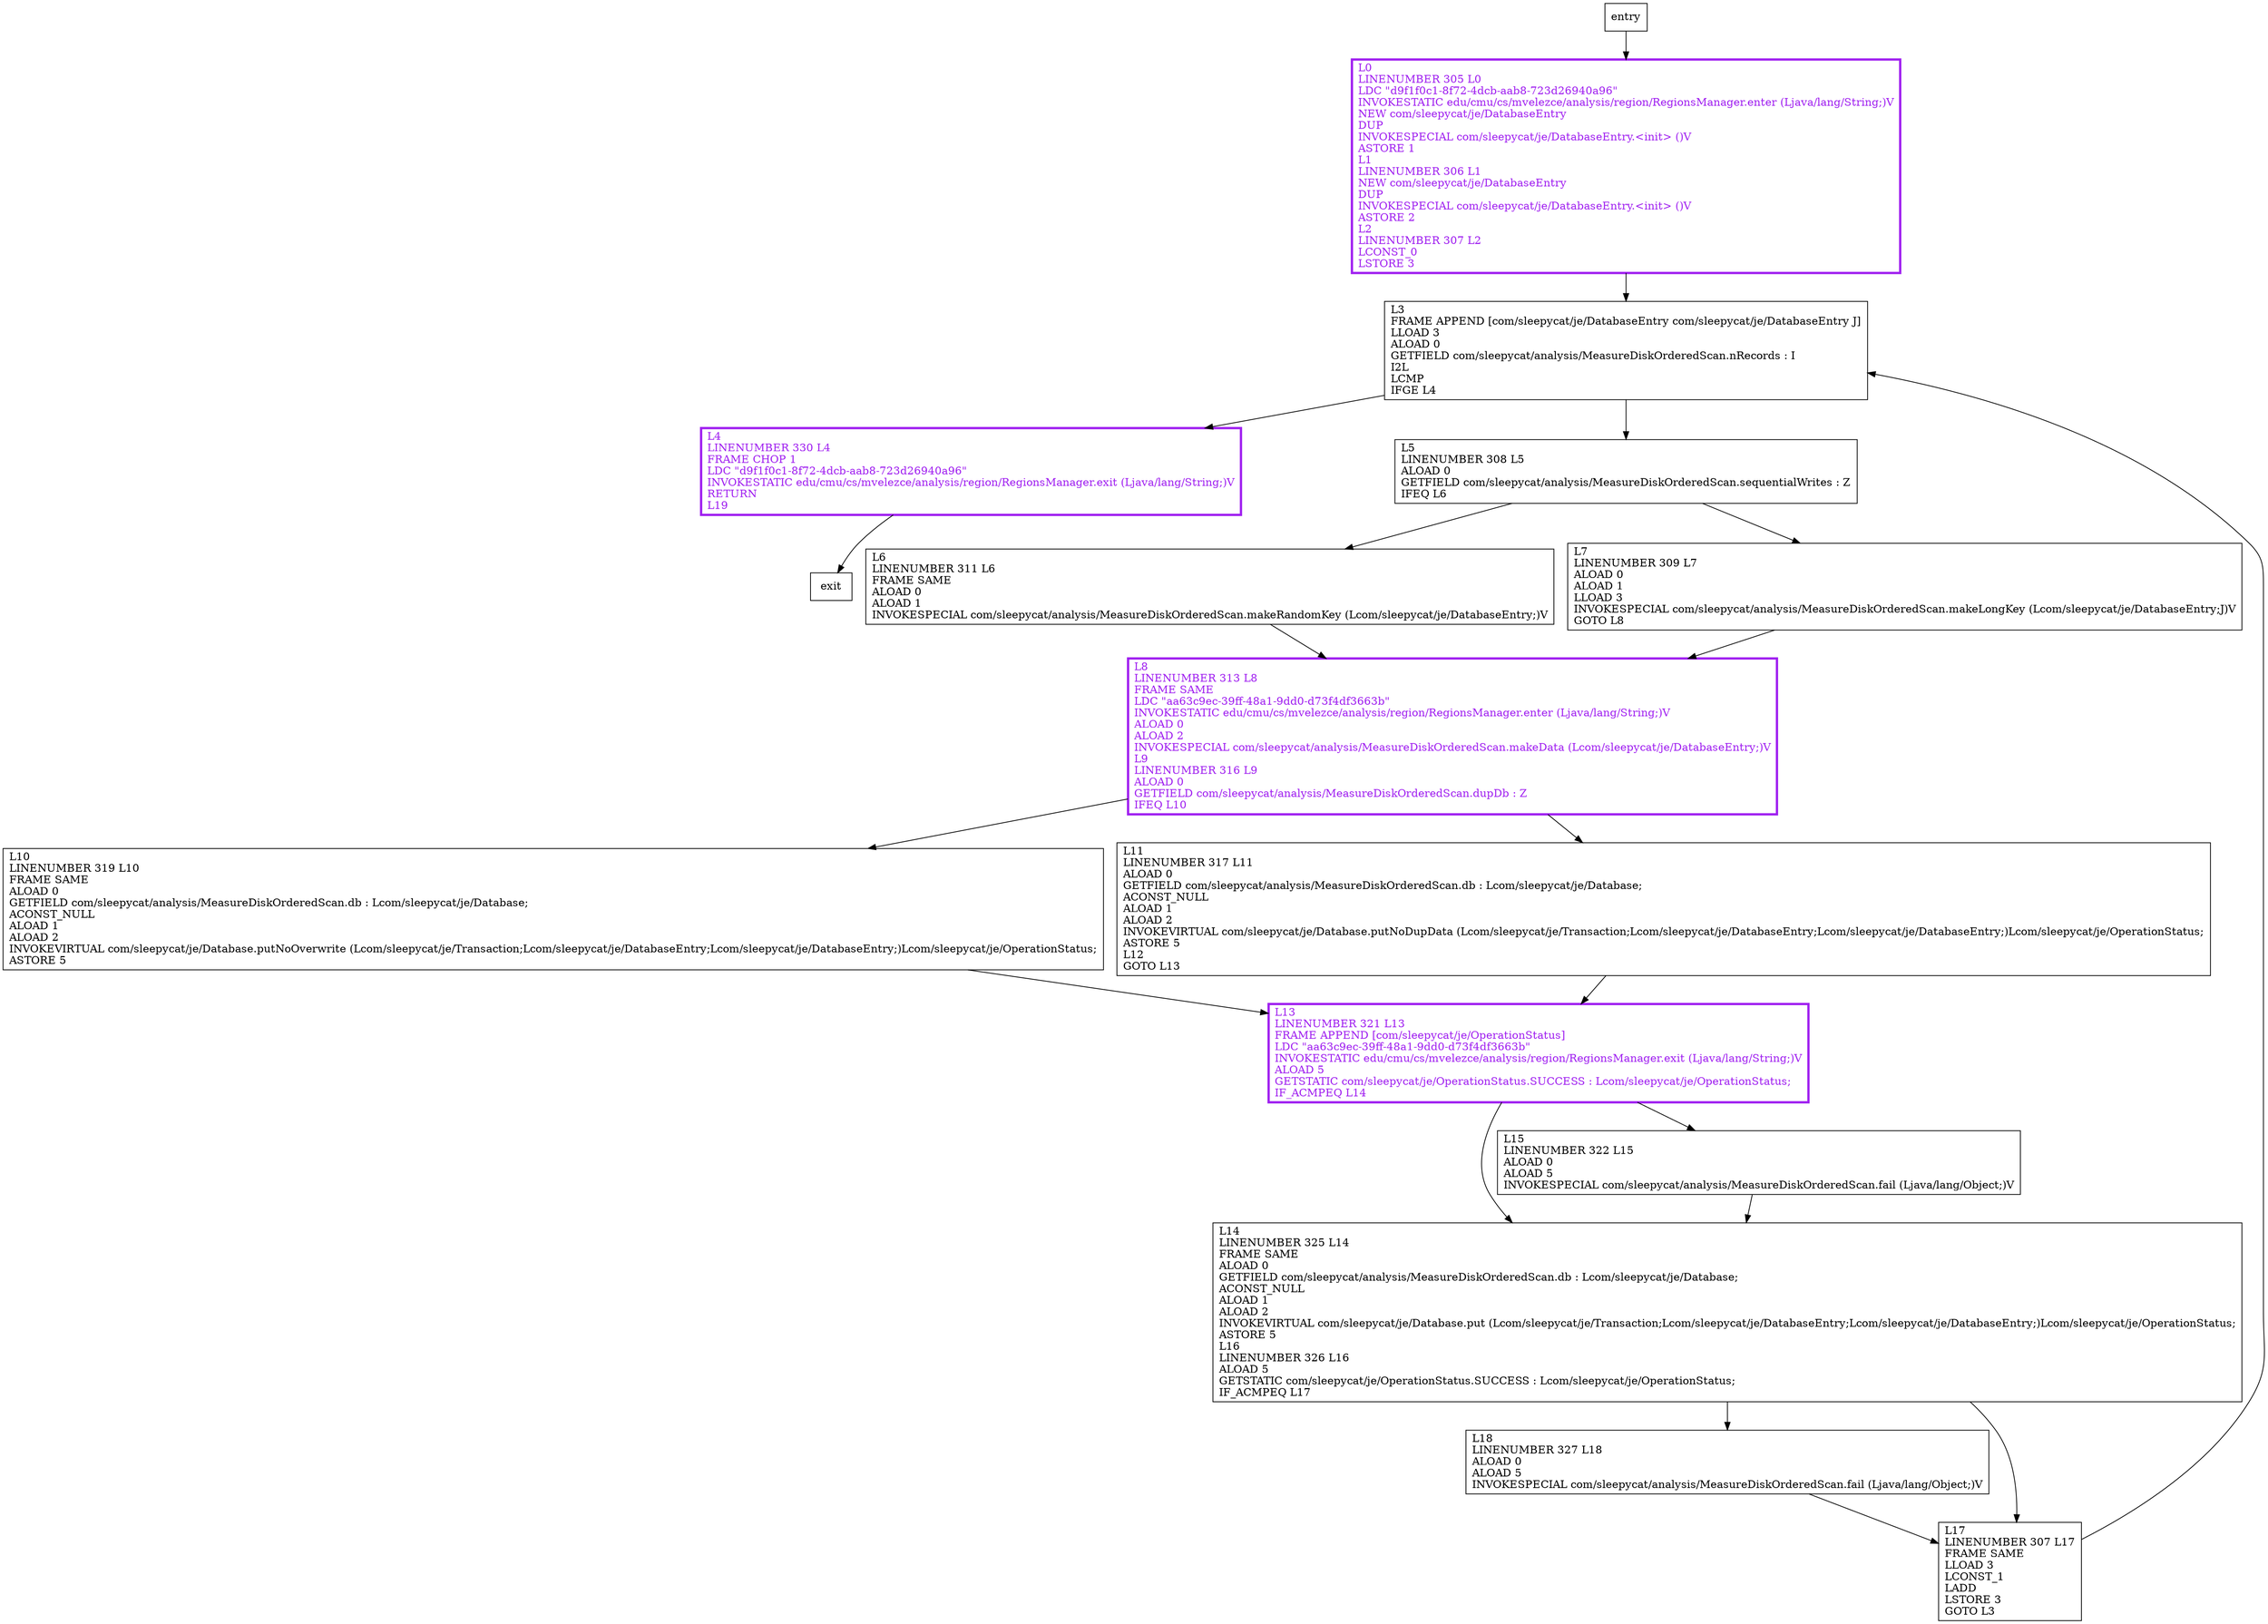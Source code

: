 digraph populate {
node [shape=record];
1955017946 [label="L3\lFRAME APPEND [com/sleepycat/je/DatabaseEntry com/sleepycat/je/DatabaseEntry J]\lLLOAD 3\lALOAD 0\lGETFIELD com/sleepycat/analysis/MeasureDiskOrderedScan.nRecords : I\lI2L\lLCMP\lIFGE L4\l"];
1264904773 [label="L10\lLINENUMBER 319 L10\lFRAME SAME\lALOAD 0\lGETFIELD com/sleepycat/analysis/MeasureDiskOrderedScan.db : Lcom/sleepycat/je/Database;\lACONST_NULL\lALOAD 1\lALOAD 2\lINVOKEVIRTUAL com/sleepycat/je/Database.putNoOverwrite (Lcom/sleepycat/je/Transaction;Lcom/sleepycat/je/DatabaseEntry;Lcom/sleepycat/je/DatabaseEntry;)Lcom/sleepycat/je/OperationStatus;\lASTORE 5\l"];
333315392 [label="L6\lLINENUMBER 311 L6\lFRAME SAME\lALOAD 0\lALOAD 1\lINVOKESPECIAL com/sleepycat/analysis/MeasureDiskOrderedScan.makeRandomKey (Lcom/sleepycat/je/DatabaseEntry;)V\l"];
737636892 [label="L18\lLINENUMBER 327 L18\lALOAD 0\lALOAD 5\lINVOKESPECIAL com/sleepycat/analysis/MeasureDiskOrderedScan.fail (Ljava/lang/Object;)V\l"];
167534210 [label="L14\lLINENUMBER 325 L14\lFRAME SAME\lALOAD 0\lGETFIELD com/sleepycat/analysis/MeasureDiskOrderedScan.db : Lcom/sleepycat/je/Database;\lACONST_NULL\lALOAD 1\lALOAD 2\lINVOKEVIRTUAL com/sleepycat/je/Database.put (Lcom/sleepycat/je/Transaction;Lcom/sleepycat/je/DatabaseEntry;Lcom/sleepycat/je/DatabaseEntry;)Lcom/sleepycat/je/OperationStatus;\lASTORE 5\lL16\lLINENUMBER 326 L16\lALOAD 5\lGETSTATIC com/sleepycat/je/OperationStatus.SUCCESS : Lcom/sleepycat/je/OperationStatus;\lIF_ACMPEQ L17\l"];
2056124096 [label="L8\lLINENUMBER 313 L8\lFRAME SAME\lLDC \"aa63c9ec-39ff-48a1-9dd0-d73f4df3663b\"\lINVOKESTATIC edu/cmu/cs/mvelezce/analysis/region/RegionsManager.enter (Ljava/lang/String;)V\lALOAD 0\lALOAD 2\lINVOKESPECIAL com/sleepycat/analysis/MeasureDiskOrderedScan.makeData (Lcom/sleepycat/je/DatabaseEntry;)V\lL9\lLINENUMBER 316 L9\lALOAD 0\lGETFIELD com/sleepycat/analysis/MeasureDiskOrderedScan.dupDb : Z\lIFEQ L10\l"];
1580280325 [label="L7\lLINENUMBER 309 L7\lALOAD 0\lALOAD 1\lLLOAD 3\lINVOKESPECIAL com/sleepycat/analysis/MeasureDiskOrderedScan.makeLongKey (Lcom/sleepycat/je/DatabaseEntry;J)V\lGOTO L8\l"];
459985084 [label="L4\lLINENUMBER 330 L4\lFRAME CHOP 1\lLDC \"d9f1f0c1-8f72-4dcb-aab8-723d26940a96\"\lINVOKESTATIC edu/cmu/cs/mvelezce/analysis/region/RegionsManager.exit (Ljava/lang/String;)V\lRETURN\lL19\l"];
280170880 [label="L0\lLINENUMBER 305 L0\lLDC \"d9f1f0c1-8f72-4dcb-aab8-723d26940a96\"\lINVOKESTATIC edu/cmu/cs/mvelezce/analysis/region/RegionsManager.enter (Ljava/lang/String;)V\lNEW com/sleepycat/je/DatabaseEntry\lDUP\lINVOKESPECIAL com/sleepycat/je/DatabaseEntry.\<init\> ()V\lASTORE 1\lL1\lLINENUMBER 306 L1\lNEW com/sleepycat/je/DatabaseEntry\lDUP\lINVOKESPECIAL com/sleepycat/je/DatabaseEntry.\<init\> ()V\lASTORE 2\lL2\lLINENUMBER 307 L2\lLCONST_0\lLSTORE 3\l"];
904015692 [label="L5\lLINENUMBER 308 L5\lALOAD 0\lGETFIELD com/sleepycat/analysis/MeasureDiskOrderedScan.sequentialWrites : Z\lIFEQ L6\l"];
1202560622 [label="L15\lLINENUMBER 322 L15\lALOAD 0\lALOAD 5\lINVOKESPECIAL com/sleepycat/analysis/MeasureDiskOrderedScan.fail (Ljava/lang/Object;)V\l"];
483557422 [label="L13\lLINENUMBER 321 L13\lFRAME APPEND [com/sleepycat/je/OperationStatus]\lLDC \"aa63c9ec-39ff-48a1-9dd0-d73f4df3663b\"\lINVOKESTATIC edu/cmu/cs/mvelezce/analysis/region/RegionsManager.exit (Ljava/lang/String;)V\lALOAD 5\lGETSTATIC com/sleepycat/je/OperationStatus.SUCCESS : Lcom/sleepycat/je/OperationStatus;\lIF_ACMPEQ L14\l"];
925836829 [label="L11\lLINENUMBER 317 L11\lALOAD 0\lGETFIELD com/sleepycat/analysis/MeasureDiskOrderedScan.db : Lcom/sleepycat/je/Database;\lACONST_NULL\lALOAD 1\lALOAD 2\lINVOKEVIRTUAL com/sleepycat/je/Database.putNoDupData (Lcom/sleepycat/je/Transaction;Lcom/sleepycat/je/DatabaseEntry;Lcom/sleepycat/je/DatabaseEntry;)Lcom/sleepycat/je/OperationStatus;\lASTORE 5\lL12\lGOTO L13\l"];
590103740 [label="L17\lLINENUMBER 307 L17\lFRAME SAME\lLLOAD 3\lLCONST_1\lLADD\lLSTORE 3\lGOTO L3\l"];
entry;
exit;
1955017946 -> 459985084;
1955017946 -> 904015692;
1264904773 -> 483557422;
333315392 -> 2056124096;
737636892 -> 590103740;
167534210 -> 737636892;
167534210 -> 590103740;
2056124096 -> 1264904773;
2056124096 -> 925836829;
1580280325 -> 2056124096;
entry -> 280170880;
459985084 -> exit;
280170880 -> 1955017946;
904015692 -> 333315392;
904015692 -> 1580280325;
1202560622 -> 167534210;
483557422 -> 1202560622;
483557422 -> 167534210;
925836829 -> 483557422;
590103740 -> 1955017946;
459985084[fontcolor="purple", penwidth=3, color="purple"];
280170880[fontcolor="purple", penwidth=3, color="purple"];
483557422[fontcolor="purple", penwidth=3, color="purple"];
2056124096[fontcolor="purple", penwidth=3, color="purple"];
}
